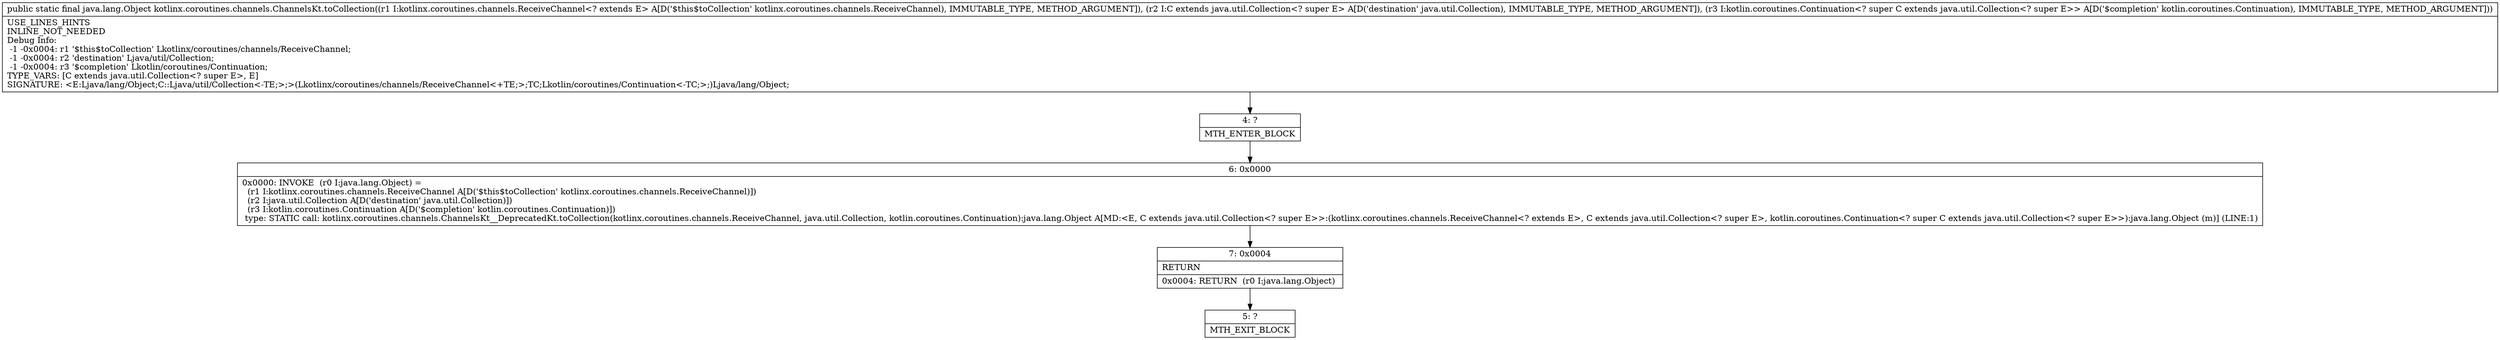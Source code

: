 digraph "CFG forkotlinx.coroutines.channels.ChannelsKt.toCollection(Lkotlinx\/coroutines\/channels\/ReceiveChannel;Ljava\/util\/Collection;Lkotlin\/coroutines\/Continuation;)Ljava\/lang\/Object;" {
Node_4 [shape=record,label="{4\:\ ?|MTH_ENTER_BLOCK\l}"];
Node_6 [shape=record,label="{6\:\ 0x0000|0x0000: INVOKE  (r0 I:java.lang.Object) = \l  (r1 I:kotlinx.coroutines.channels.ReceiveChannel A[D('$this$toCollection' kotlinx.coroutines.channels.ReceiveChannel)])\l  (r2 I:java.util.Collection A[D('destination' java.util.Collection)])\l  (r3 I:kotlin.coroutines.Continuation A[D('$completion' kotlin.coroutines.Continuation)])\l type: STATIC call: kotlinx.coroutines.channels.ChannelsKt__DeprecatedKt.toCollection(kotlinx.coroutines.channels.ReceiveChannel, java.util.Collection, kotlin.coroutines.Continuation):java.lang.Object A[MD:\<E, C extends java.util.Collection\<? super E\>\>:(kotlinx.coroutines.channels.ReceiveChannel\<? extends E\>, C extends java.util.Collection\<? super E\>, kotlin.coroutines.Continuation\<? super C extends java.util.Collection\<? super E\>\>):java.lang.Object (m)] (LINE:1)\l}"];
Node_7 [shape=record,label="{7\:\ 0x0004|RETURN\l|0x0004: RETURN  (r0 I:java.lang.Object) \l}"];
Node_5 [shape=record,label="{5\:\ ?|MTH_EXIT_BLOCK\l}"];
MethodNode[shape=record,label="{public static final java.lang.Object kotlinx.coroutines.channels.ChannelsKt.toCollection((r1 I:kotlinx.coroutines.channels.ReceiveChannel\<? extends E\> A[D('$this$toCollection' kotlinx.coroutines.channels.ReceiveChannel), IMMUTABLE_TYPE, METHOD_ARGUMENT]), (r2 I:C extends java.util.Collection\<? super E\> A[D('destination' java.util.Collection), IMMUTABLE_TYPE, METHOD_ARGUMENT]), (r3 I:kotlin.coroutines.Continuation\<? super C extends java.util.Collection\<? super E\>\> A[D('$completion' kotlin.coroutines.Continuation), IMMUTABLE_TYPE, METHOD_ARGUMENT]))  | USE_LINES_HINTS\lINLINE_NOT_NEEDED\lDebug Info:\l  \-1 \-0x0004: r1 '$this$toCollection' Lkotlinx\/coroutines\/channels\/ReceiveChannel;\l  \-1 \-0x0004: r2 'destination' Ljava\/util\/Collection;\l  \-1 \-0x0004: r3 '$completion' Lkotlin\/coroutines\/Continuation;\lTYPE_VARS: [C extends java.util.Collection\<? super E\>, E]\lSIGNATURE: \<E:Ljava\/lang\/Object;C::Ljava\/util\/Collection\<\-TE;\>;\>(Lkotlinx\/coroutines\/channels\/ReceiveChannel\<+TE;\>;TC;Lkotlin\/coroutines\/Continuation\<\-TC;\>;)Ljava\/lang\/Object;\l}"];
MethodNode -> Node_4;Node_4 -> Node_6;
Node_6 -> Node_7;
Node_7 -> Node_5;
}

